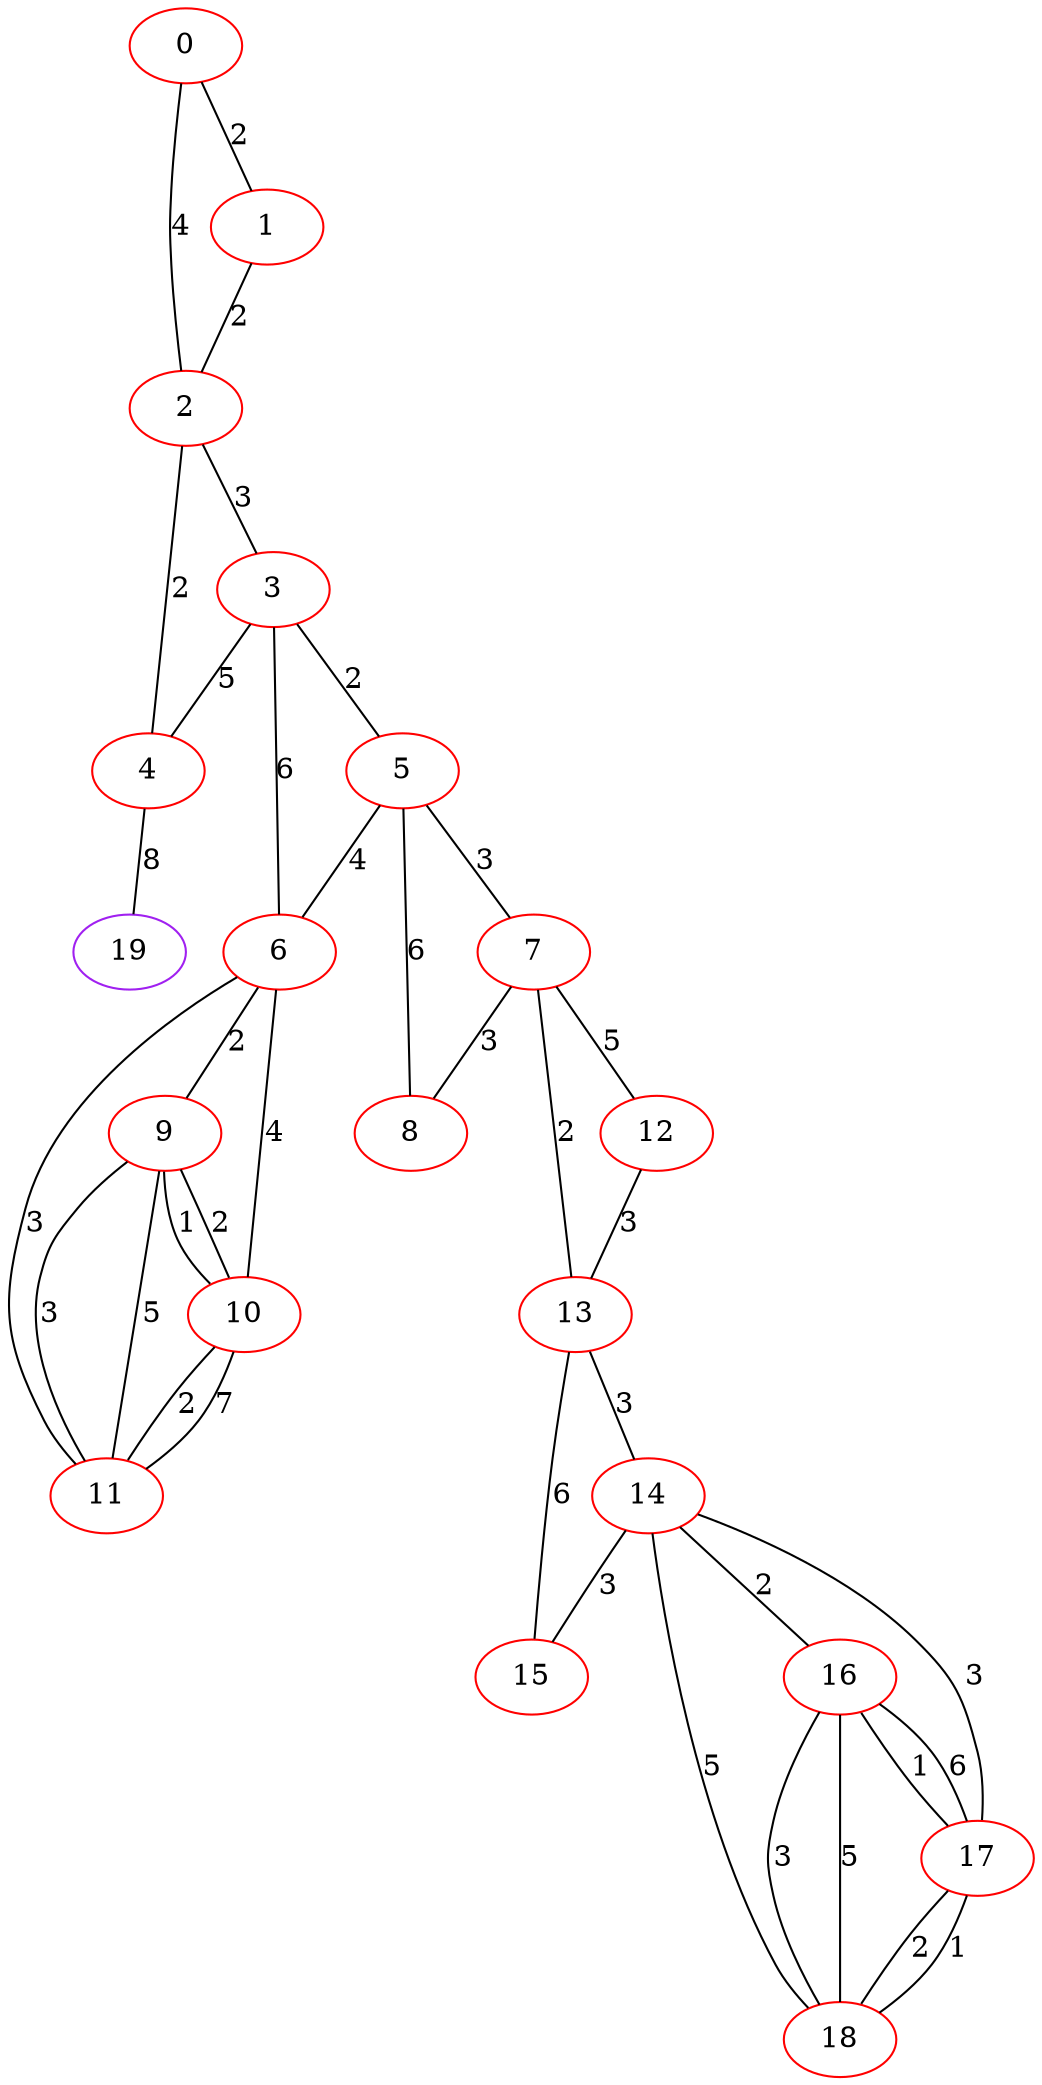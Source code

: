 graph "" {
0 [color=red, weight=1];
1 [color=red, weight=1];
2 [color=red, weight=1];
3 [color=red, weight=1];
4 [color=red, weight=1];
5 [color=red, weight=1];
6 [color=red, weight=1];
7 [color=red, weight=1];
8 [color=red, weight=1];
9 [color=red, weight=1];
10 [color=red, weight=1];
11 [color=red, weight=1];
12 [color=red, weight=1];
13 [color=red, weight=1];
14 [color=red, weight=1];
15 [color=red, weight=1];
16 [color=red, weight=1];
17 [color=red, weight=1];
18 [color=red, weight=1];
19 [color=purple, weight=4];
0 -- 1  [key=0, label=2];
0 -- 2  [key=0, label=4];
1 -- 2  [key=0, label=2];
2 -- 3  [key=0, label=3];
2 -- 4  [key=0, label=2];
3 -- 4  [key=0, label=5];
3 -- 5  [key=0, label=2];
3 -- 6  [key=0, label=6];
4 -- 19  [key=0, label=8];
5 -- 8  [key=0, label=6];
5 -- 6  [key=0, label=4];
5 -- 7  [key=0, label=3];
6 -- 11  [key=0, label=3];
6 -- 9  [key=0, label=2];
6 -- 10  [key=0, label=4];
7 -- 8  [key=0, label=3];
7 -- 12  [key=0, label=5];
7 -- 13  [key=0, label=2];
9 -- 10  [key=0, label=1];
9 -- 10  [key=1, label=2];
9 -- 11  [key=0, label=3];
9 -- 11  [key=1, label=5];
10 -- 11  [key=0, label=2];
10 -- 11  [key=1, label=7];
12 -- 13  [key=0, label=3];
13 -- 15  [key=0, label=6];
13 -- 14  [key=0, label=3];
14 -- 16  [key=0, label=2];
14 -- 17  [key=0, label=3];
14 -- 18  [key=0, label=5];
14 -- 15  [key=0, label=3];
16 -- 17  [key=0, label=1];
16 -- 17  [key=1, label=6];
16 -- 18  [key=0, label=3];
16 -- 18  [key=1, label=5];
17 -- 18  [key=0, label=2];
17 -- 18  [key=1, label=1];
}
